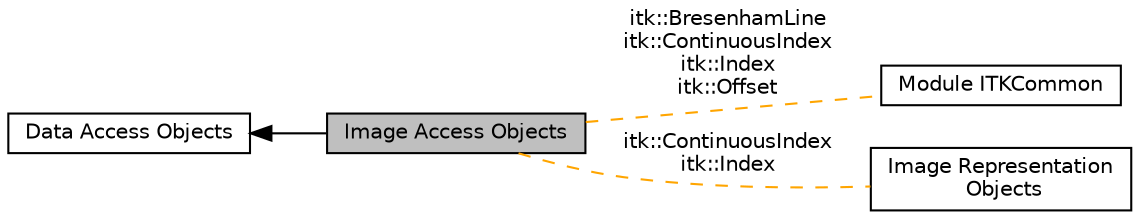 digraph "Image Access Objects"
{
  edge [fontname="Helvetica",fontsize="10",labelfontname="Helvetica",labelfontsize="10"];
  node [fontname="Helvetica",fontsize="10",shape=box];
  rankdir=LR;
  Node2 [label="Data Access Objects",height=0.2,width=0.4,color="black", fillcolor="white", style="filled",URL="$group__DataAccess.html",tooltip=" "];
  Node3 [label="Module ITKCommon",height=0.2,width=0.4,color="black", fillcolor="white", style="filled",URL="$group__ITKCommon.html",tooltip=" "];
  Node1 [label="Image Access Objects",height=0.2,width=0.4,color="black", fillcolor="grey75", style="filled", fontcolor="black",tooltip=" "];
  Node4 [label="Image Representation\l Objects",height=0.2,width=0.4,color="black", fillcolor="white", style="filled",URL="$group__ImageObjects.html",tooltip=" "];
  Node2->Node1 [shape=plaintext, dir="back", style="solid"];
  Node1->Node3 [shape=plaintext, label="itk::BresenhamLine\nitk::ContinuousIndex\nitk::Index\nitk::Offset", color="orange", dir="none", style="dashed"];
  Node1->Node4 [shape=plaintext, label="itk::ContinuousIndex\nitk::Index", color="orange", dir="none", style="dashed"];
}
